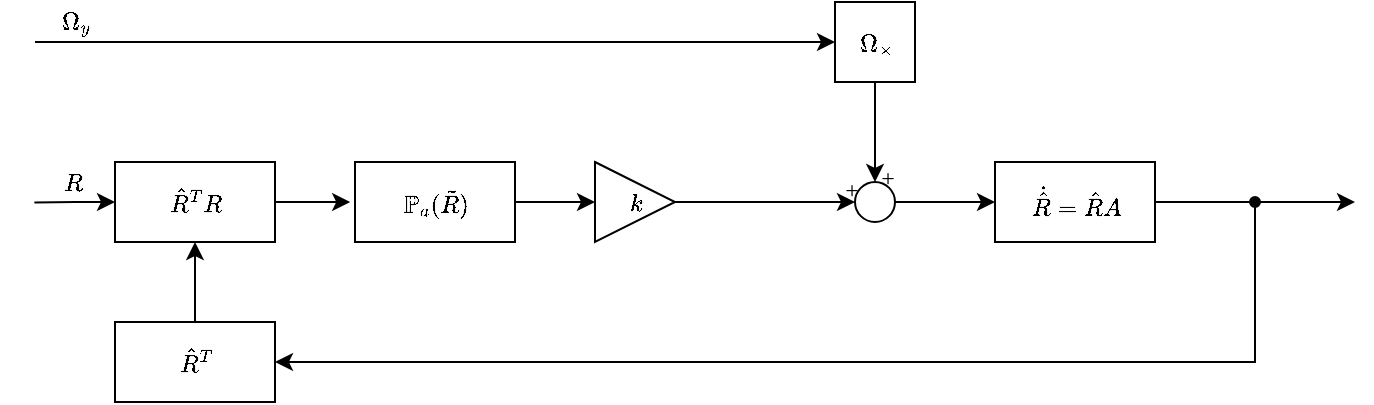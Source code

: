 <mxfile version="10.6.5" type="device"><diagram id="wAX-CQnVj9u1Otc3XnUM" name="Page-1"><mxGraphModel dx="961" dy="579" grid="1" gridSize="10" guides="0" tooltips="1" connect="1" arrows="0" fold="1" page="1" pageScale="1" pageWidth="1169" pageHeight="827" math="1" shadow="0"><root><mxCell id="0"/><mxCell id="1" parent="0"/><mxCell id="Rimz4zBOK0VO6NiNIu6H-31" style="edgeStyle=orthogonalEdgeStyle;rounded=0;orthogonalLoop=1;jettySize=auto;html=1;exitX=0.5;exitY=1;exitDx=0;exitDy=0;endArrow=classic;endFill=1;fontFamily=roman;fontSize=12;" edge="1" parent="1" source="Rimz4zBOK0VO6NiNIu6H-3" target="Rimz4zBOK0VO6NiNIu6H-8"><mxGeometry relative="1" as="geometry"/></mxCell><mxCell id="Rimz4zBOK0VO6NiNIu6H-32" style="edgeStyle=orthogonalEdgeStyle;rounded=0;orthogonalLoop=1;jettySize=auto;html=1;exitX=0;exitY=0.5;exitDx=0;exitDy=0;endArrow=none;endFill=0;fontFamily=roman;fontSize=12;startArrow=classic;startFill=1;" edge="1" parent="1" source="Rimz4zBOK0VO6NiNIu6H-3"><mxGeometry relative="1" as="geometry"><mxPoint x="220.5" y="310" as="targetPoint"/></mxGeometry></mxCell><mxCell id="Rimz4zBOK0VO6NiNIu6H-3" value="$$\Omega _\times$$" style="rounded=0;whiteSpace=wrap;html=1;glass=0;strokeColor=#000000;fillColor=#ffffff;shadow=0;fontSize=12;points=[[0,0.5],[0.5,0],[0.5,1],[1,0.5]];fontFamily=roman;" parent="1" vertex="1"><mxGeometry x="620.5" y="290" width="40" height="40" as="geometry"/></mxCell><mxCell id="Rimz4zBOK0VO6NiNIu6H-17" style="edgeStyle=orthogonalEdgeStyle;rounded=0;orthogonalLoop=1;jettySize=auto;html=1;exitX=1;exitY=0.5;exitDx=0;exitDy=0;entryX=0.5;entryY=0.438;entryDx=0;entryDy=0;entryPerimeter=0;fontFamily=roman;fontSize=12;endArrow=none;endFill=0;" parent="1" source="Rimz4zBOK0VO6NiNIu6H-4" target="Rimz4zBOK0VO6NiNIu6H-25" edge="1"><mxGeometry relative="1" as="geometry"/></mxCell><mxCell id="Rimz4zBOK0VO6NiNIu6H-4" value="$$\dot{\hat{R}} = \hat{R}A$$" style="rounded=0;whiteSpace=wrap;html=1;glass=0;strokeColor=#000000;fillColor=#ffffff;shadow=0;fontSize=12;points=[[0,0.5],[0.5,0],[0.5,1],[1,0.5]];fontFamily=roman;" parent="1" vertex="1"><mxGeometry x="700.5" y="370" width="80" height="40" as="geometry"/></mxCell><mxCell id="Rimz4zBOK0VO6NiNIu6H-30" style="edgeStyle=orthogonalEdgeStyle;rounded=0;orthogonalLoop=1;jettySize=auto;html=1;exitX=1;exitY=0.5;exitDx=0;exitDy=0;endArrow=classic;endFill=1;fontFamily=roman;fontSize=12;" edge="1" parent="1" source="Rimz4zBOK0VO6NiNIu6H-11" target="Rimz4zBOK0VO6NiNIu6H-8"><mxGeometry relative="1" as="geometry"/></mxCell><mxCell id="Rimz4zBOK0VO6NiNIu6H-11" value="$$k$$" style="triangle;whiteSpace=wrap;html=1;points=[[0,0.5], [1,0.5]];fontFamily=roman;fontSize=12;" parent="1" vertex="1"><mxGeometry x="500.5" y="370" width="40" height="40" as="geometry"/></mxCell><mxCell id="Rimz4zBOK0VO6NiNIu6H-27" style="edgeStyle=orthogonalEdgeStyle;rounded=0;orthogonalLoop=1;jettySize=auto;html=1;exitX=1;exitY=0.5;exitDx=0;exitDy=0;entryX=0;entryY=0.5;entryDx=0;entryDy=0;endArrow=classic;endFill=1;fontFamily=roman;fontSize=12;" edge="1" parent="1" source="Rimz4zBOK0VO6NiNIu6H-12" target="Rimz4zBOK0VO6NiNIu6H-11"><mxGeometry relative="1" as="geometry"/></mxCell><mxCell id="Rimz4zBOK0VO6NiNIu6H-12" value="$$\mathbb{P}_a(\tilde{R})$$" style="rounded=0;whiteSpace=wrap;html=1;glass=0;strokeColor=#000000;fillColor=#ffffff;shadow=0;fontSize=12;points=[[0,0.5],[0.5,0],[0.5,1],[1,0.5]];fontFamily=roman;" parent="1" vertex="1"><mxGeometry x="380.5" y="370" width="80" height="40" as="geometry"/></mxCell><mxCell id="Rimz4zBOK0VO6NiNIu6H-26" style="edgeStyle=orthogonalEdgeStyle;rounded=0;orthogonalLoop=1;jettySize=auto;html=1;exitX=1;exitY=0.5;exitDx=0;exitDy=0;entryX=-0.03;entryY=0.5;entryDx=0;entryDy=0;entryPerimeter=0;endArrow=classic;endFill=1;fontFamily=roman;fontSize=12;" edge="1" parent="1" source="Rimz4zBOK0VO6NiNIu6H-13" target="Rimz4zBOK0VO6NiNIu6H-12"><mxGeometry relative="1" as="geometry"/></mxCell><mxCell id="Rimz4zBOK0VO6NiNIu6H-35" style="edgeStyle=orthogonalEdgeStyle;rounded=0;orthogonalLoop=1;jettySize=auto;html=1;exitX=0;exitY=0.5;exitDx=0;exitDy=0;startArrow=classic;startFill=1;endArrow=none;endFill=0;fontFamily=roman;fontSize=12;" edge="1" parent="1" source="Rimz4zBOK0VO6NiNIu6H-13"><mxGeometry relative="1" as="geometry"><mxPoint x="220.19" y="390.31" as="targetPoint"/></mxGeometry></mxCell><mxCell id="Rimz4zBOK0VO6NiNIu6H-13" value="$$\hat{R}^TR$$" style="rounded=0;whiteSpace=wrap;html=1;glass=0;strokeColor=#000000;fillColor=#ffffff;shadow=0;fontSize=12;points=[[0,0.5],[0.5,0],[0.5,1],[1,0.5]];fontFamily=roman;" parent="1" vertex="1"><mxGeometry x="260.5" y="370" width="80" height="40" as="geometry"/></mxCell><mxCell id="Rimz4zBOK0VO6NiNIu6H-15" style="edgeStyle=orthogonalEdgeStyle;rounded=0;orthogonalLoop=1;jettySize=auto;html=1;exitX=0.5;exitY=0;exitDx=0;exitDy=0;entryX=0.5;entryY=1;entryDx=0;entryDy=0;fontFamily=roman;fontSize=12;" parent="1" source="Rimz4zBOK0VO6NiNIu6H-14" target="Rimz4zBOK0VO6NiNIu6H-13" edge="1"><mxGeometry relative="1" as="geometry"/></mxCell><mxCell id="Rimz4zBOK0VO6NiNIu6H-14" value="$$\hat{R}^T$$" style="rounded=0;whiteSpace=wrap;html=1;glass=0;strokeColor=#000000;fillColor=#ffffff;shadow=0;fontSize=12;points=[[0,0.5],[0.5,0],[0.5,1],[1,0.5]];fontFamily=roman;" parent="1" vertex="1"><mxGeometry x="260.5" y="450" width="80" height="40" as="geometry"/></mxCell><mxCell id="Rimz4zBOK0VO6NiNIu6H-18" style="edgeStyle=orthogonalEdgeStyle;rounded=0;orthogonalLoop=1;jettySize=auto;html=1;exitX=0.438;exitY=0.5;exitDx=0;exitDy=0;exitPerimeter=0;entryX=1;entryY=0.5;entryDx=0;entryDy=0;fontFamily=roman;fontSize=12;" parent="1" source="Rimz4zBOK0VO6NiNIu6H-25" target="Rimz4zBOK0VO6NiNIu6H-14" edge="1"><mxGeometry relative="1" as="geometry"><Array as="points"><mxPoint x="830.5" y="470"/></Array></mxGeometry></mxCell><mxCell id="Rimz4zBOK0VO6NiNIu6H-28" style="edgeStyle=orthogonalEdgeStyle;rounded=0;orthogonalLoop=1;jettySize=auto;html=1;exitX=0.5;exitY=0.562;exitDx=0;exitDy=0;exitPerimeter=0;fontFamily=roman;fontSize=12;" parent="1" source="Rimz4zBOK0VO6NiNIu6H-25" edge="1"><mxGeometry relative="1" as="geometry"><mxPoint x="880.5" y="390" as="targetPoint"/></mxGeometry></mxCell><mxCell id="Rimz4zBOK0VO6NiNIu6H-29" value="" style="group" parent="1" vertex="1" connectable="0"><mxGeometry x="620.5" y="370" width="40" height="40" as="geometry"/></mxCell><mxCell id="Rimz4zBOK0VO6NiNIu6H-5" value="" style="group;shadow=0;fillColor=none;fontSize=12;align=center;html=1;fontFamily=roman;" parent="Rimz4zBOK0VO6NiNIu6H-29" vertex="1" connectable="0"><mxGeometry width="40" height="40" as="geometry"/></mxCell><mxCell id="Rimz4zBOK0VO6NiNIu6H-6" value="+" style="text;html=1;strokeColor=none;fillColor=none;align=center;verticalAlign=middle;whiteSpace=wrap;rounded=0;shadow=0;fontSize=12;spacingTop=-24;spacing=0;spacingLeft=12;spacingRight=0;points=[];horizontal=1;rotation=0;direction=south;fontFamily=roman;" parent="Rimz4zBOK0VO6NiNIu6H-5" vertex="1"><mxGeometry width="40" height="40" as="geometry"/></mxCell><mxCell id="Rimz4zBOK0VO6NiNIu6H-7" value="" style="shape=stencil(dZFhDsIgDIVPw3+EE5jp7sFYlWYECKDT21vG/DG2JYTk9Ssvr4XJLhkVgAlumLwxIS6c0016brRKAXSuxbeKqAYLlaQc/QQzjnn1QGcgYi5U3hm/Uk85stPeOTJB71JDmOjP4aD09Iz+5cYN+OMHWlszkMthB1iLIZUpPzXhOtN3o9qJm430+8gnwSiSj3AI6NGOLdX6DUvhBw==);whiteSpace=wrap;html=1;fontFamily=roman;fontSize=12;" parent="Rimz4zBOK0VO6NiNIu6H-5" vertex="1"><mxGeometry width="40" height="40" as="geometry"/></mxCell><mxCell id="Rimz4zBOK0VO6NiNIu6H-9" value="+" style="text;html=1;strokeColor=none;fillColor=none;align=center;verticalAlign=middle;whiteSpace=wrap;rounded=0;shadow=0;fontSize=12;spacingTop=-12;spacing=0;spacingLeft=-24;spacingRight=0;points=[];horizontal=1;rotation=0;fontFamily=roman;" parent="Rimz4zBOK0VO6NiNIu6H-5" vertex="1"><mxGeometry width="40" height="40" as="geometry"/></mxCell><mxCell id="Rimz4zBOK0VO6NiNIu6H-8" value="" style="ellipse;whiteSpace=wrap;html=1;aspect=fixed;shadow=0;fillColor=none;fontSize=12;points=[[0.5,0],[0.5,1],[0,0.5],[1,0.5]];fontFamily=roman;" parent="Rimz4zBOK0VO6NiNIu6H-29" vertex="1"><mxGeometry x="10" y="10" width="20" height="20" as="geometry"/></mxCell><mxCell id="Rimz4zBOK0VO6NiNIu6H-25" value="" style="shape=stencil(tZJbDsIgEEVXw6/BYu23Qd0HtlMhIjSAVncvLWgftokmmhCSewfOXB6IUMtZBSjBHJEtSpIV9pOX9VAyW0HugndlRrCDhFCxzugT1KJwkSAUByNcUyU7hDd+TTMIzbVSHiK0soNKr+5hTCi/F98CDC9WJEtDp/vTirrybc7gwES/dfdfoNN18jf0mPtq9XN0d0EfoAn1ztxDEFpqA0ejL6qYDFQKKcN7z0UGKUVlocu7zEaBOyN+sah4X03D59u3x3oL37rhf7fGAw==);whiteSpace=wrap;html=1;direction=north;aspect=fixed;fillColor=#050505;strokeColor=#050505;gradientColor=none;" vertex="1" parent="1"><mxGeometry x="810.5" y="370" width="40" height="40" as="geometry"/></mxCell><mxCell id="Rimz4zBOK0VO6NiNIu6H-34" style="edgeStyle=orthogonalEdgeStyle;rounded=0;orthogonalLoop=1;jettySize=auto;html=1;exitX=1;exitY=0.5;exitDx=0;exitDy=0;entryX=0;entryY=0.5;entryDx=0;entryDy=0;startArrow=none;startFill=0;endArrow=classic;endFill=1;fontFamily=roman;fontSize=12;" edge="1" parent="1" source="Rimz4zBOK0VO6NiNIu6H-8" target="Rimz4zBOK0VO6NiNIu6H-4"><mxGeometry relative="1" as="geometry"/></mxCell><mxCell id="Rimz4zBOK0VO6NiNIu6H-36" value="$$\Omega_y$$" style="text;html=1;strokeColor=none;fillColor=none;align=center;verticalAlign=middle;whiteSpace=wrap;rounded=0;shadow=0;fontSize=12;fontColor=#000000;points=[];fontFamily=roman;" vertex="1" parent="1"><mxGeometry x="220.5" y="290" width="40" height="20" as="geometry"/></mxCell><mxCell id="Rimz4zBOK0VO6NiNIu6H-37" value="$$R$$" style="text;html=1;strokeColor=none;fillColor=none;align=center;verticalAlign=middle;whiteSpace=wrap;rounded=0;shadow=0;fontSize=12;fontColor=#000000;points=[];fontFamily=roman;" vertex="1" parent="1"><mxGeometry x="220" y="370" width="40" height="20" as="geometry"/></mxCell></root></mxGraphModel></diagram></mxfile>